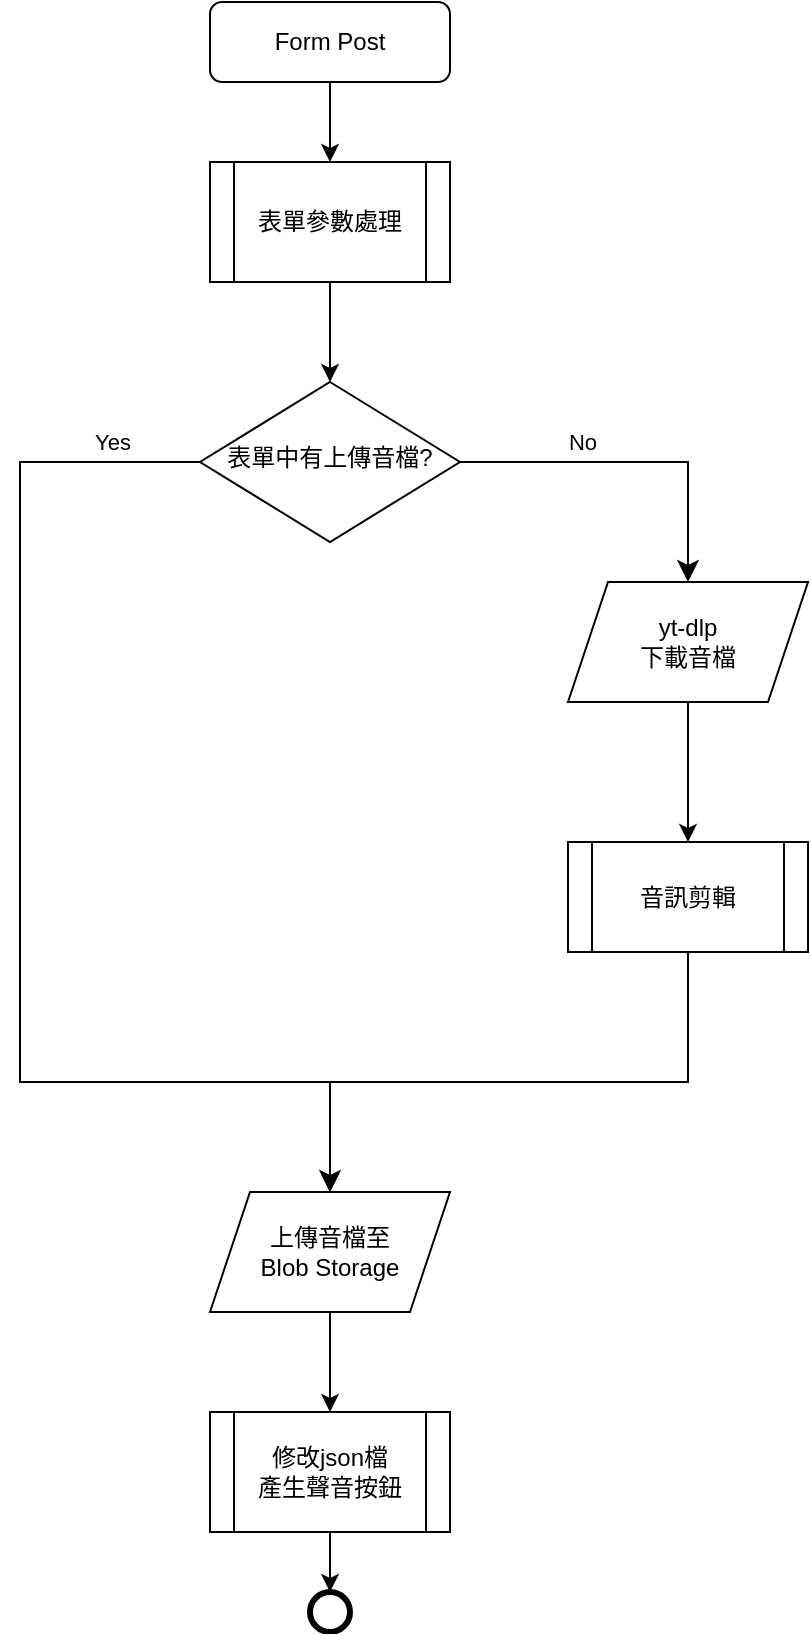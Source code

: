 <mxfile version="20.3.2" type="device"><diagram id="C5RBs43oDa-KdzZeNtuy" name="Page-1"><mxGraphModel dx="1030" dy="628" grid="1" gridSize="10" guides="1" tooltips="1" connect="1" arrows="1" fold="1" page="1" pageScale="1" pageWidth="827" pageHeight="1169" math="0" shadow="0"><root><mxCell id="WIyWlLk6GJQsqaUBKTNV-0"/><mxCell id="WIyWlLk6GJQsqaUBKTNV-1" parent="WIyWlLk6GJQsqaUBKTNV-0"/><mxCell id="6ZXIqWgj_1oIPmxbbYBf-1" style="edgeStyle=orthogonalEdgeStyle;rounded=0;orthogonalLoop=1;jettySize=auto;html=1;exitX=0.5;exitY=1;exitDx=0;exitDy=0;" parent="WIyWlLk6GJQsqaUBKTNV-1" source="WIyWlLk6GJQsqaUBKTNV-3" edge="1"><mxGeometry relative="1" as="geometry"><mxPoint x="235" y="100" as="targetPoint"/></mxGeometry></mxCell><mxCell id="WIyWlLk6GJQsqaUBKTNV-3" value="Form Post" style="rounded=1;whiteSpace=wrap;html=1;fontSize=12;glass=0;strokeWidth=1;shadow=0;" parent="WIyWlLk6GJQsqaUBKTNV-1" vertex="1"><mxGeometry x="175" y="20" width="120" height="40" as="geometry"/></mxCell><mxCell id="WIyWlLk6GJQsqaUBKTNV-4" value="Yes" style="rounded=0;html=1;jettySize=auto;orthogonalLoop=1;fontSize=11;endArrow=classic;endFill=1;endSize=8;strokeWidth=1;shadow=0;labelBackgroundColor=none;edgeStyle=orthogonalEdgeStyle;entryX=0.5;entryY=0;entryDx=0;entryDy=0;" parent="WIyWlLk6GJQsqaUBKTNV-1" source="WIyWlLk6GJQsqaUBKTNV-6" target="6ZXIqWgj_1oIPmxbbYBf-18" edge="1"><mxGeometry x="-0.856" y="-10" relative="1" as="geometry"><mxPoint as="offset"/><mxPoint x="80" y="370" as="targetPoint"/><Array as="points"><mxPoint x="80" y="250"/><mxPoint x="80" y="560"/><mxPoint x="235" y="560"/></Array></mxGeometry></mxCell><mxCell id="WIyWlLk6GJQsqaUBKTNV-5" value="No" style="edgeStyle=orthogonalEdgeStyle;rounded=0;html=1;jettySize=auto;orthogonalLoop=1;fontSize=11;endArrow=classic;endFill=1;endSize=8;strokeWidth=1;shadow=0;labelBackgroundColor=none;entryX=0.5;entryY=0;entryDx=0;entryDy=0;" parent="WIyWlLk6GJQsqaUBKTNV-1" source="WIyWlLk6GJQsqaUBKTNV-6" target="6ZXIqWgj_1oIPmxbbYBf-8" edge="1"><mxGeometry x="-0.303" y="10" relative="1" as="geometry"><mxPoint as="offset"/><mxPoint x="428" y="280" as="targetPoint"/></mxGeometry></mxCell><mxCell id="WIyWlLk6GJQsqaUBKTNV-6" value="表單中有上傳音檔?" style="rhombus;whiteSpace=wrap;html=1;shadow=0;fontFamily=Helvetica;fontSize=12;align=center;strokeWidth=1;spacing=6;spacingTop=-4;" parent="WIyWlLk6GJQsqaUBKTNV-1" vertex="1"><mxGeometry x="170" y="210" width="130" height="80" as="geometry"/></mxCell><mxCell id="6ZXIqWgj_1oIPmxbbYBf-2" style="edgeStyle=orthogonalEdgeStyle;rounded=0;orthogonalLoop=1;jettySize=auto;html=1;exitX=0.5;exitY=1;exitDx=0;exitDy=0;" parent="WIyWlLk6GJQsqaUBKTNV-1" target="WIyWlLk6GJQsqaUBKTNV-6" edge="1"><mxGeometry relative="1" as="geometry"><mxPoint x="220" y="160" as="sourcePoint"/><Array as="points"><mxPoint x="235" y="160"/></Array></mxGeometry></mxCell><mxCell id="6ZXIqWgj_1oIPmxbbYBf-16" style="edgeStyle=orthogonalEdgeStyle;rounded=0;orthogonalLoop=1;jettySize=auto;html=1;exitX=0.5;exitY=1;exitDx=0;exitDy=0;entryX=0.5;entryY=0;entryDx=0;entryDy=0;" parent="WIyWlLk6GJQsqaUBKTNV-1" source="6ZXIqWgj_1oIPmxbbYBf-8" target="6ZXIqWgj_1oIPmxbbYBf-13" edge="1"><mxGeometry relative="1" as="geometry"/></mxCell><mxCell id="6ZXIqWgj_1oIPmxbbYBf-8" value="&lt;div&gt;yt-dlp&lt;/div&gt;&lt;div&gt;下載音檔&lt;/div&gt;" style="shape=parallelogram;perimeter=parallelogramPerimeter;whiteSpace=wrap;html=1;fixedSize=1;" parent="WIyWlLk6GJQsqaUBKTNV-1" vertex="1"><mxGeometry x="354" y="310" width="120" height="60" as="geometry"/></mxCell><mxCell id="6ZXIqWgj_1oIPmxbbYBf-19" style="edgeStyle=orthogonalEdgeStyle;rounded=0;orthogonalLoop=1;jettySize=auto;html=1;exitX=0.5;exitY=1;exitDx=0;exitDy=0;entryX=0.5;entryY=0;entryDx=0;entryDy=0;" parent="WIyWlLk6GJQsqaUBKTNV-1" source="6ZXIqWgj_1oIPmxbbYBf-13" target="6ZXIqWgj_1oIPmxbbYBf-18" edge="1"><mxGeometry relative="1" as="geometry"><Array as="points"><mxPoint x="414" y="560"/><mxPoint x="235" y="560"/></Array></mxGeometry></mxCell><mxCell id="6ZXIqWgj_1oIPmxbbYBf-13" value="音訊剪輯" style="shape=process;whiteSpace=wrap;html=1;backgroundOutline=1;" parent="WIyWlLk6GJQsqaUBKTNV-1" vertex="1"><mxGeometry x="354" y="440" width="120" height="55" as="geometry"/></mxCell><mxCell id="6ZXIqWgj_1oIPmxbbYBf-14" value="表單參數處理" style="shape=process;whiteSpace=wrap;html=1;backgroundOutline=1;" parent="WIyWlLk6GJQsqaUBKTNV-1" vertex="1"><mxGeometry x="175" y="100" width="120" height="60" as="geometry"/></mxCell><mxCell id="6ZXIqWgj_1oIPmxbbYBf-21" style="edgeStyle=orthogonalEdgeStyle;rounded=0;orthogonalLoop=1;jettySize=auto;html=1;exitX=0.5;exitY=1;exitDx=0;exitDy=0;entryX=0.5;entryY=0;entryDx=0;entryDy=0;endArrow=classic;endFill=1;" parent="WIyWlLk6GJQsqaUBKTNV-1" source="6ZXIqWgj_1oIPmxbbYBf-18" target="6ZXIqWgj_1oIPmxbbYBf-20" edge="1"><mxGeometry relative="1" as="geometry"/></mxCell><mxCell id="6ZXIqWgj_1oIPmxbbYBf-18" value="&lt;div&gt;上傳音檔至&lt;/div&gt;&lt;div&gt;Blob Storage&lt;/div&gt;" style="shape=parallelogram;perimeter=parallelogramPerimeter;whiteSpace=wrap;html=1;fixedSize=1;" parent="WIyWlLk6GJQsqaUBKTNV-1" vertex="1"><mxGeometry x="175" y="615" width="120" height="60" as="geometry"/></mxCell><mxCell id="6ZXIqWgj_1oIPmxbbYBf-23" style="edgeStyle=orthogonalEdgeStyle;rounded=0;orthogonalLoop=1;jettySize=auto;html=1;exitX=0.5;exitY=1;exitDx=0;exitDy=0;entryX=0.5;entryY=0;entryDx=0;entryDy=0;entryPerimeter=0;endArrow=classic;endFill=1;" parent="WIyWlLk6GJQsqaUBKTNV-1" source="6ZXIqWgj_1oIPmxbbYBf-20" target="6ZXIqWgj_1oIPmxbbYBf-22" edge="1"><mxGeometry relative="1" as="geometry"/></mxCell><mxCell id="6ZXIqWgj_1oIPmxbbYBf-20" value="&lt;div&gt;修改json檔&lt;/div&gt;&lt;div&gt;產生聲音按鈕&lt;br&gt;&lt;/div&gt;" style="shape=process;whiteSpace=wrap;html=1;backgroundOutline=1;" parent="WIyWlLk6GJQsqaUBKTNV-1" vertex="1"><mxGeometry x="175" y="725" width="120" height="60" as="geometry"/></mxCell><mxCell id="6ZXIqWgj_1oIPmxbbYBf-22" value="" style="points=[[0.145,0.145,0],[0.5,0,0],[0.855,0.145,0],[1,0.5,0],[0.855,0.855,0],[0.5,1,0],[0.145,0.855,0],[0,0.5,0]];shape=mxgraph.bpmn.event;html=1;verticalLabelPosition=bottom;labelBackgroundColor=#ffffff;verticalAlign=top;align=center;perimeter=ellipsePerimeter;outlineConnect=0;aspect=fixed;outline=end;symbol=terminate2;" parent="WIyWlLk6GJQsqaUBKTNV-1" vertex="1"><mxGeometry x="225" y="815" width="20" height="20" as="geometry"/></mxCell></root></mxGraphModel></diagram></mxfile>
